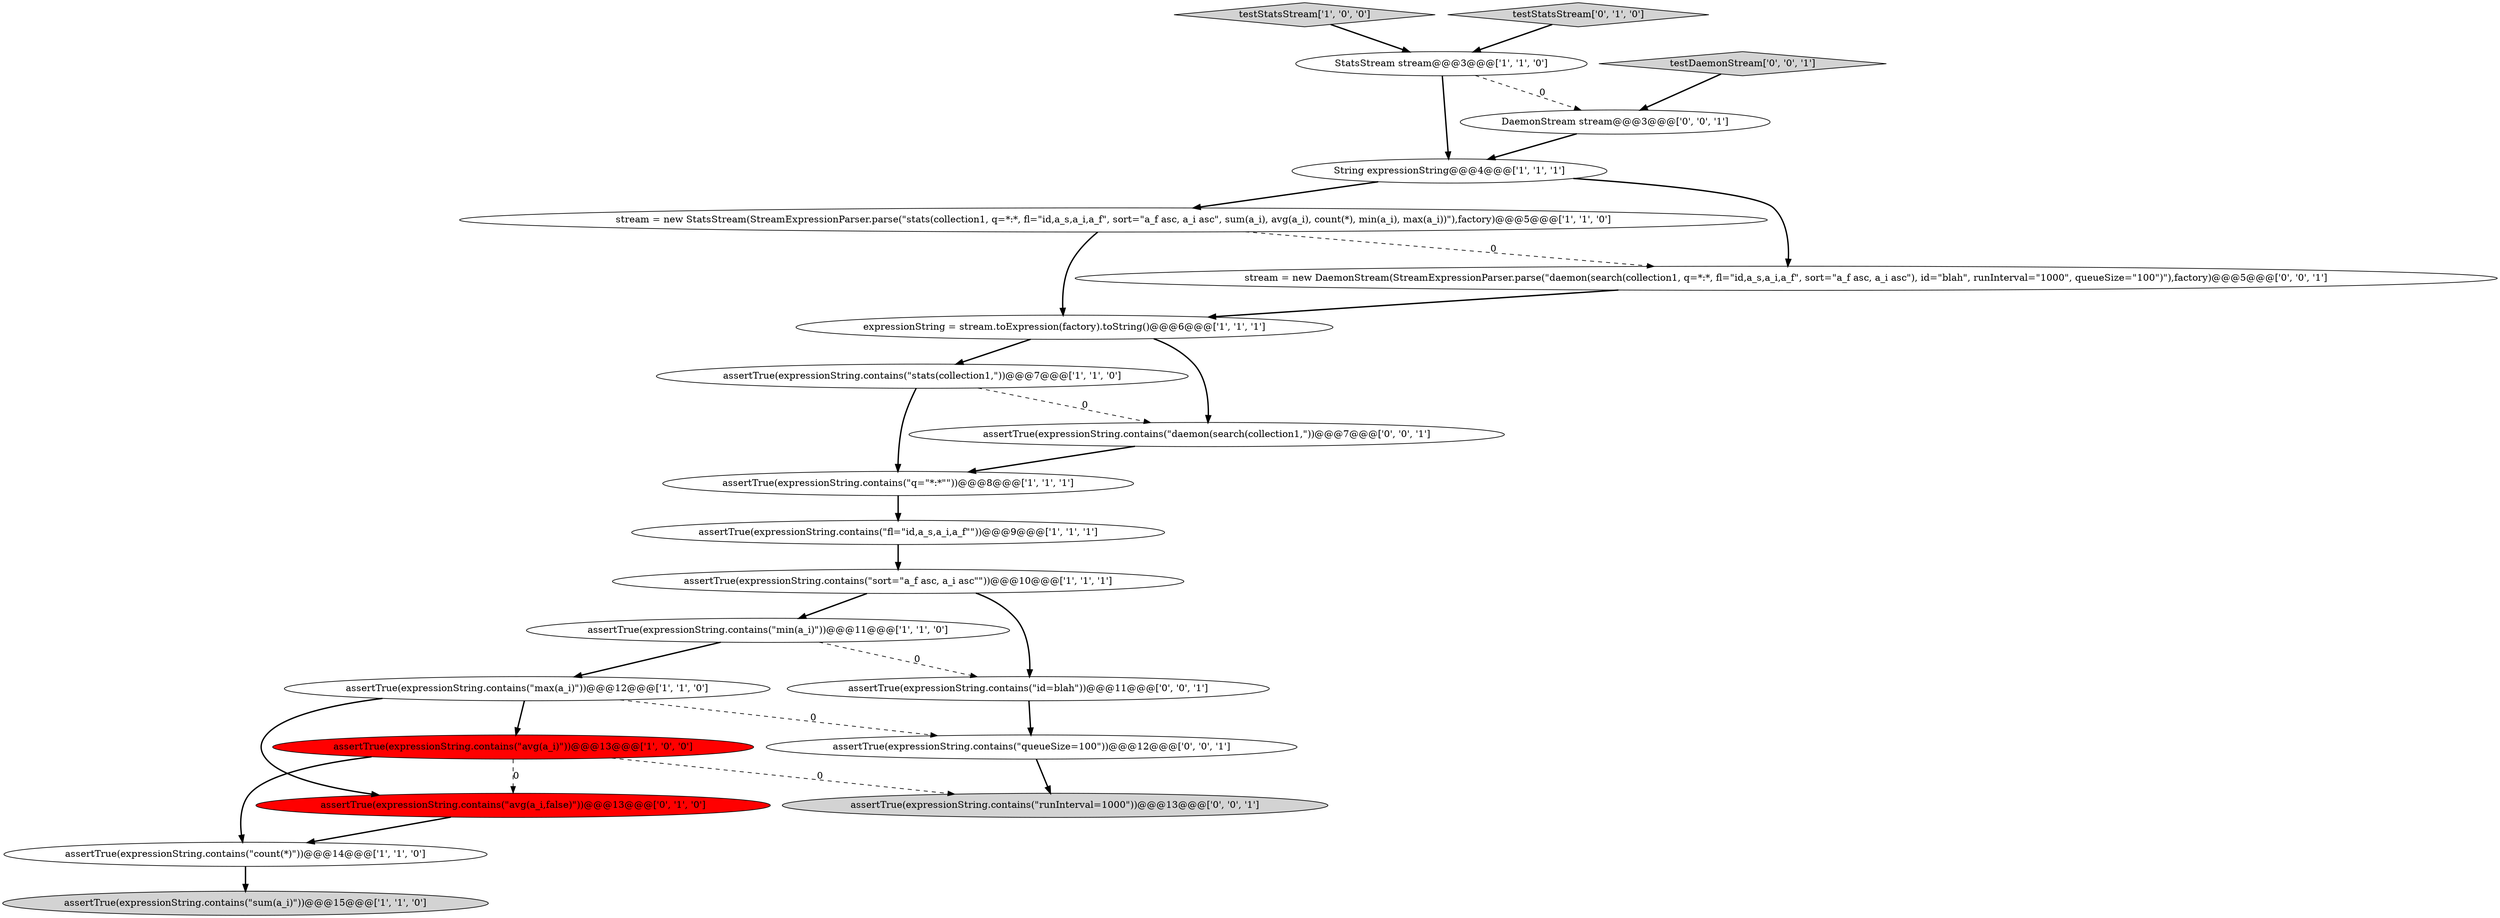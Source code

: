 digraph {
8 [style = filled, label = "assertTrue(expressionString.contains(\"sum(a_i)\"))@@@15@@@['1', '1', '0']", fillcolor = lightgray, shape = ellipse image = "AAA0AAABBB1BBB"];
13 [style = filled, label = "assertTrue(expressionString.contains(\"min(a_i)\"))@@@11@@@['1', '1', '0']", fillcolor = white, shape = ellipse image = "AAA0AAABBB1BBB"];
9 [style = filled, label = "assertTrue(expressionString.contains(\"fl=\"id,a_s,a_i,a_f\"\"))@@@9@@@['1', '1', '1']", fillcolor = white, shape = ellipse image = "AAA0AAABBB1BBB"];
17 [style = filled, label = "testDaemonStream['0', '0', '1']", fillcolor = lightgray, shape = diamond image = "AAA0AAABBB3BBB"];
11 [style = filled, label = "assertTrue(expressionString.contains(\"stats(collection1,\"))@@@7@@@['1', '1', '0']", fillcolor = white, shape = ellipse image = "AAA0AAABBB1BBB"];
3 [style = filled, label = "assertTrue(expressionString.contains(\"count(*)\"))@@@14@@@['1', '1', '0']", fillcolor = white, shape = ellipse image = "AAA0AAABBB1BBB"];
2 [style = filled, label = "assertTrue(expressionString.contains(\"avg(a_i)\"))@@@13@@@['1', '0', '0']", fillcolor = red, shape = ellipse image = "AAA1AAABBB1BBB"];
12 [style = filled, label = "stream = new StatsStream(StreamExpressionParser.parse(\"stats(collection1, q=*:*, fl=\"id,a_s,a_i,a_f\", sort=\"a_f asc, a_i asc\", sum(a_i), avg(a_i), count(*), min(a_i), max(a_i))\"),factory)@@@5@@@['1', '1', '0']", fillcolor = white, shape = ellipse image = "AAA0AAABBB1BBB"];
1 [style = filled, label = "assertTrue(expressionString.contains(\"sort=\"a_f asc, a_i asc\"\"))@@@10@@@['1', '1', '1']", fillcolor = white, shape = ellipse image = "AAA0AAABBB1BBB"];
21 [style = filled, label = "assertTrue(expressionString.contains(\"daemon(search(collection1,\"))@@@7@@@['0', '0', '1']", fillcolor = white, shape = ellipse image = "AAA0AAABBB3BBB"];
16 [style = filled, label = "assertTrue(expressionString.contains(\"queueSize=100\"))@@@12@@@['0', '0', '1']", fillcolor = white, shape = ellipse image = "AAA0AAABBB3BBB"];
4 [style = filled, label = "String expressionString@@@4@@@['1', '1', '1']", fillcolor = white, shape = ellipse image = "AAA0AAABBB1BBB"];
5 [style = filled, label = "expressionString = stream.toExpression(factory).toString()@@@6@@@['1', '1', '1']", fillcolor = white, shape = ellipse image = "AAA0AAABBB1BBB"];
14 [style = filled, label = "assertTrue(expressionString.contains(\"avg(a_i,false)\"))@@@13@@@['0', '1', '0']", fillcolor = red, shape = ellipse image = "AAA1AAABBB2BBB"];
10 [style = filled, label = "testStatsStream['1', '0', '0']", fillcolor = lightgray, shape = diamond image = "AAA0AAABBB1BBB"];
20 [style = filled, label = "stream = new DaemonStream(StreamExpressionParser.parse(\"daemon(search(collection1, q=*:*, fl=\"id,a_s,a_i,a_f\", sort=\"a_f asc, a_i asc\"), id=\"blah\", runInterval=\"1000\", queueSize=\"100\")\"),factory)@@@5@@@['0', '0', '1']", fillcolor = white, shape = ellipse image = "AAA0AAABBB3BBB"];
0 [style = filled, label = "StatsStream stream@@@3@@@['1', '1', '0']", fillcolor = white, shape = ellipse image = "AAA0AAABBB1BBB"];
6 [style = filled, label = "assertTrue(expressionString.contains(\"q=\"*:*\"\"))@@@8@@@['1', '1', '1']", fillcolor = white, shape = ellipse image = "AAA0AAABBB1BBB"];
7 [style = filled, label = "assertTrue(expressionString.contains(\"max(a_i)\"))@@@12@@@['1', '1', '0']", fillcolor = white, shape = ellipse image = "AAA0AAABBB1BBB"];
15 [style = filled, label = "testStatsStream['0', '1', '0']", fillcolor = lightgray, shape = diamond image = "AAA0AAABBB2BBB"];
22 [style = filled, label = "DaemonStream stream@@@3@@@['0', '0', '1']", fillcolor = white, shape = ellipse image = "AAA0AAABBB3BBB"];
19 [style = filled, label = "assertTrue(expressionString.contains(\"runInterval=1000\"))@@@13@@@['0', '0', '1']", fillcolor = lightgray, shape = ellipse image = "AAA0AAABBB3BBB"];
18 [style = filled, label = "assertTrue(expressionString.contains(\"id=blah\"))@@@11@@@['0', '0', '1']", fillcolor = white, shape = ellipse image = "AAA0AAABBB3BBB"];
14->3 [style = bold, label=""];
2->19 [style = dashed, label="0"];
12->20 [style = dashed, label="0"];
12->5 [style = bold, label=""];
21->6 [style = bold, label=""];
7->16 [style = dashed, label="0"];
2->3 [style = bold, label=""];
11->6 [style = bold, label=""];
1->18 [style = bold, label=""];
16->19 [style = bold, label=""];
17->22 [style = bold, label=""];
1->13 [style = bold, label=""];
0->22 [style = dashed, label="0"];
20->5 [style = bold, label=""];
22->4 [style = bold, label=""];
7->14 [style = bold, label=""];
5->21 [style = bold, label=""];
2->14 [style = dashed, label="0"];
0->4 [style = bold, label=""];
13->7 [style = bold, label=""];
7->2 [style = bold, label=""];
3->8 [style = bold, label=""];
15->0 [style = bold, label=""];
10->0 [style = bold, label=""];
4->20 [style = bold, label=""];
4->12 [style = bold, label=""];
5->11 [style = bold, label=""];
13->18 [style = dashed, label="0"];
6->9 [style = bold, label=""];
9->1 [style = bold, label=""];
11->21 [style = dashed, label="0"];
18->16 [style = bold, label=""];
}
